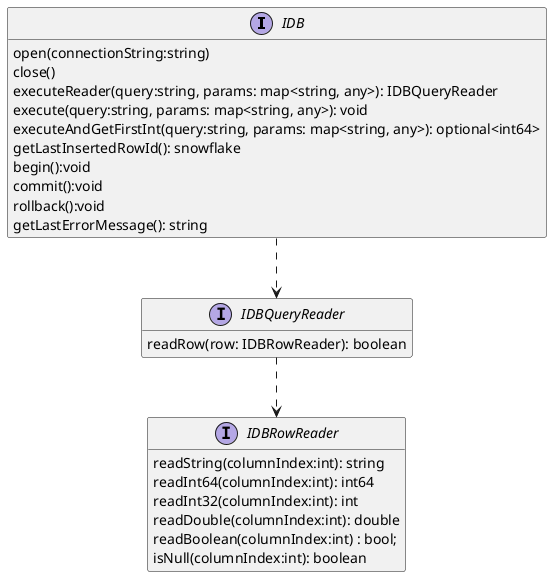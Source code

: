 @startuml database_interface
hide empty members

interface IDB {
    open(connectionString:string)
    close()
    executeReader(query:string, params: map<string, any>): IDBQueryReader
    execute(query:string, params: map<string, any>): void
    executeAndGetFirstInt(query:string, params: map<string, any>): optional<int64>
    getLastInsertedRowId(): snowflake
    begin():void
    commit():void
    rollback():void
    getLastErrorMessage(): string
}

interface IDBQueryReader {
    readRow(row: IDBRowReader): boolean
}

interface IDBRowReader {
    readString(columnIndex:int): string
    readInt64(columnIndex:int): int64
    readInt32(columnIndex:int): int
    readDouble(columnIndex:int): double 
    readBoolean(columnIndex:int) : bool;
    isNull(columnIndex:int): boolean
}

IDB ..> IDBQueryReader
IDBQueryReader ..> IDBRowReader

@enduml
